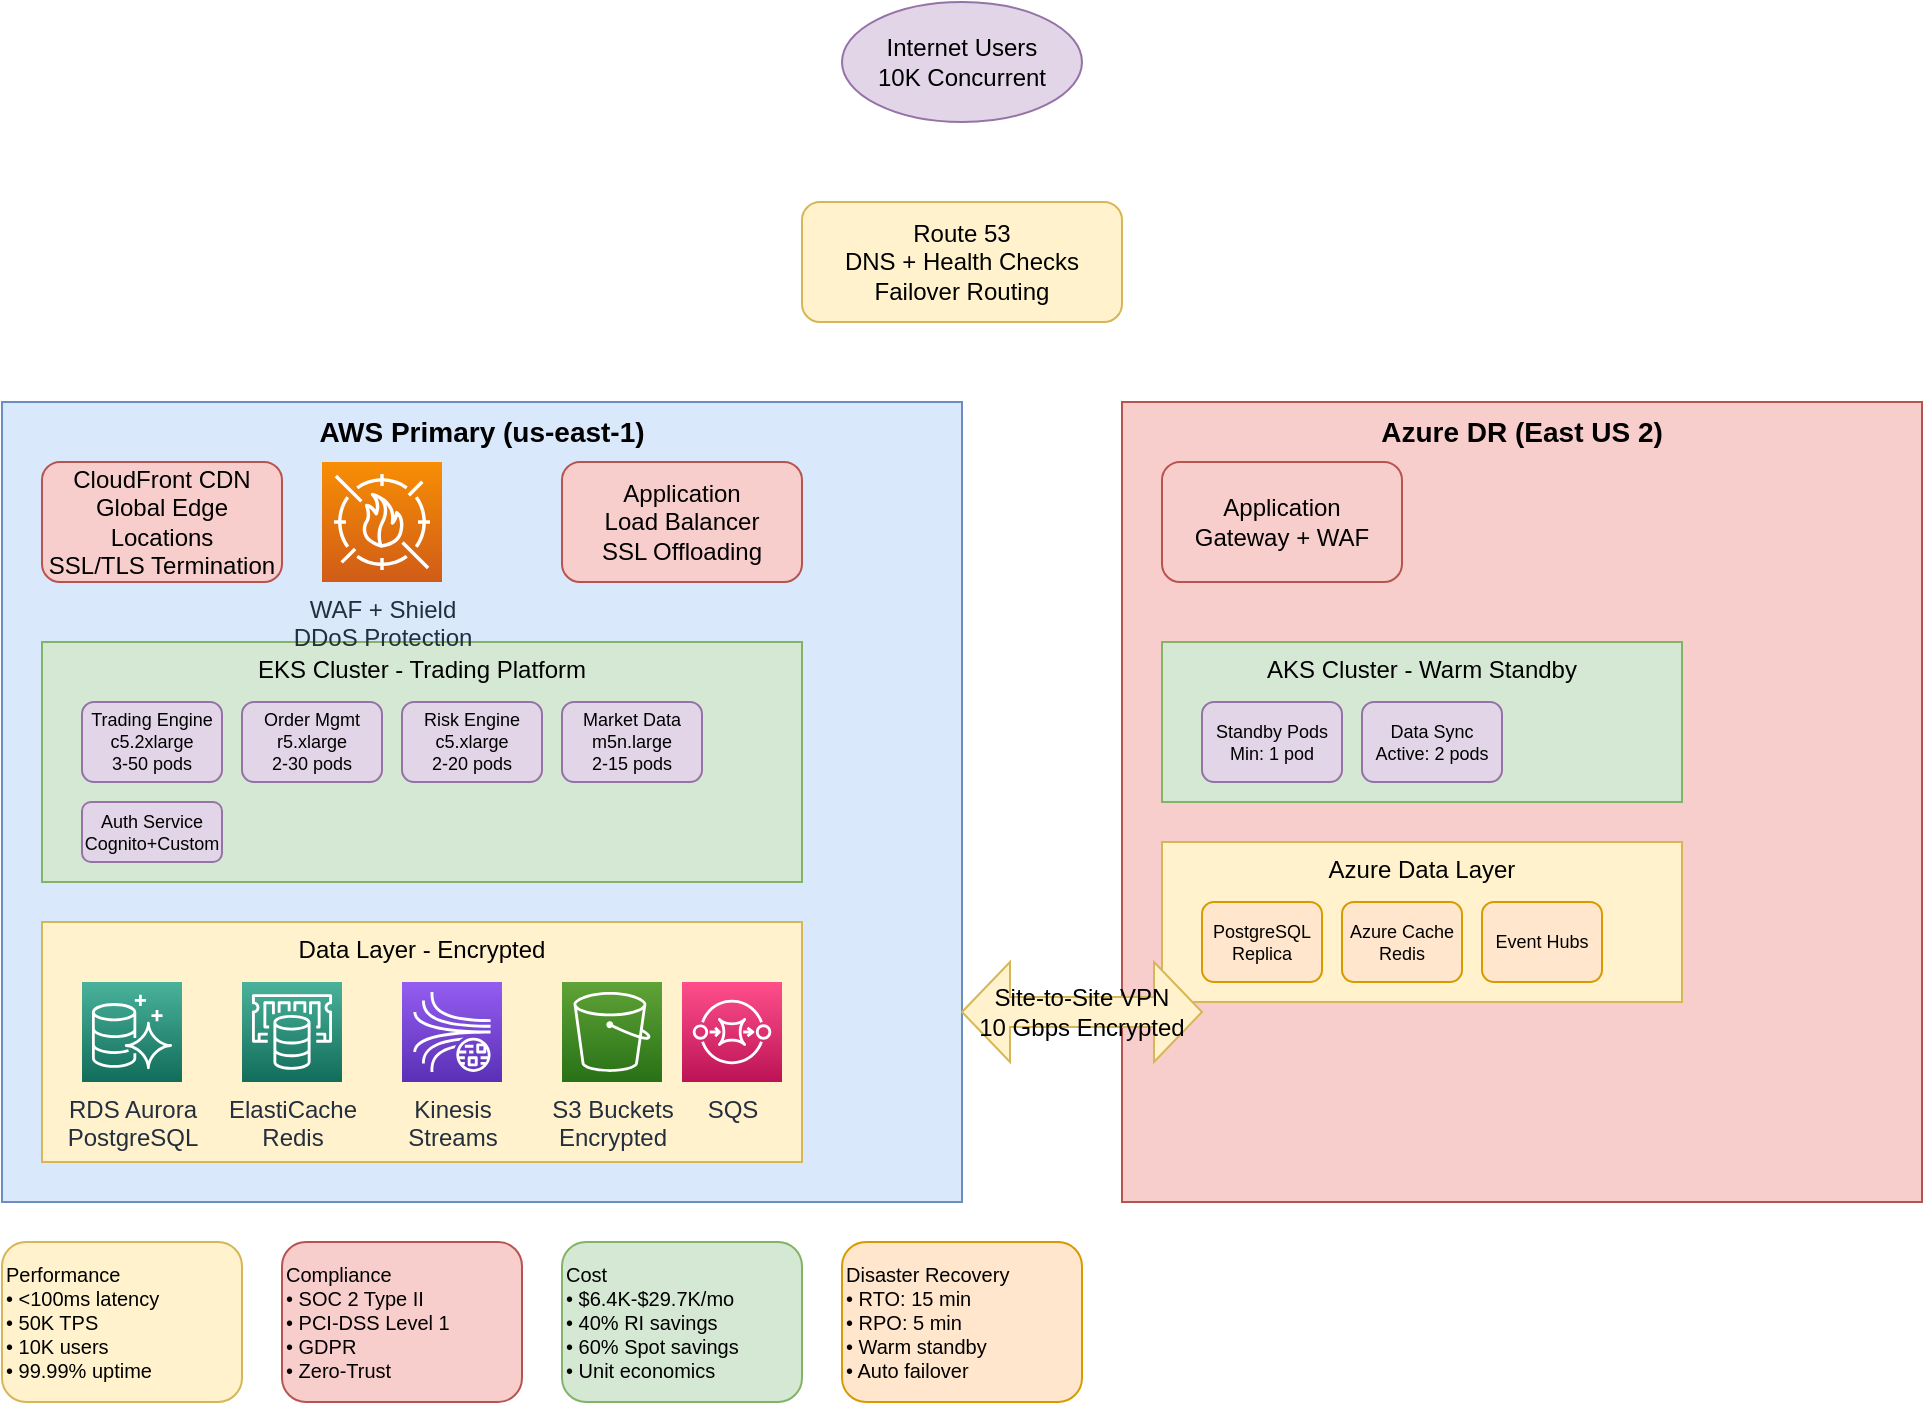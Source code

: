 <mxfile version="22.1.16">
  <diagram name="Enhanced Multi-Cloud Architecture" id="enhanced-multi-cloud-arch">
    <mxGraphModel dx="1422" dy="794" grid="1" gridSize="10" guides="1" tooltips="1" connect="1" arrows="1" fold="1" page="1" pageScale="1" pageWidth="1169" pageHeight="827" math="0" shadow="0">
      <root>
        <mxCell id="0" />
        <mxCell id="1" parent="0" />
        
        <mxCell id="internet" value="Internet Users&#xa;10K Concurrent" style="ellipse;whiteSpace=wrap;html=1;fillColor=#e1d5e7;strokeColor=#9673a6;" vertex="1" parent="1">
          <mxGeometry x="500" y="40" width="120" height="60" as="geometry" />
        </mxCell>
        
        <mxCell id="route53" value="Route 53&#xa;DNS + Health Checks&#xa;Failover Routing" style="rounded=1;whiteSpace=wrap;html=1;fillColor=#fff2cc;strokeColor=#d6b656;" vertex="1" parent="1">
          <mxGeometry x="480" y="140" width="160" height="60" as="geometry" />
        </mxCell>
        
        <mxCell id="aws-region" value="AWS Primary (us-east-1)" style="rounded=0;whiteSpace=wrap;html=1;fillColor=#dae8fc;strokeColor=#6c8ebf;verticalAlign=top;fontSize=14;fontStyle=1;" vertex="1" parent="1">
          <mxGeometry x="80" y="240" width="480" height="400" as="geometry" />
        </mxCell>
        
        <mxCell id="cloudfront" value="CloudFront CDN&#xa;Global Edge Locations&#xa;SSL/TLS Termination" style="rounded=1;whiteSpace=wrap;html=1;fillColor=#f8cecc;strokeColor=#b85450;" vertex="1" parent="1">
          <mxGeometry x="100" y="270" width="120" height="60" as="geometry" />
        </mxCell>
        
        <mxCell id="alb" value="Application&#xa;Load Balancer&#xa;SSL Offloading" style="rounded=1;whiteSpace=wrap;html=1;fillColor=#f8cecc;strokeColor=#b85450;" vertex="1" parent="1">
          <mxGeometry x="360" y="270" width="120" height="60" as="geometry" />
        </mxCell>
        
        <mxCell id="eks" value="EKS Cluster - Trading Platform" style="rounded=0;whiteSpace=wrap;html=1;fillColor=#d5e8d4;strokeColor=#82b366;verticalAlign=top;" vertex="1" parent="1">
          <mxGeometry x="100" y="360" width="380" height="120" as="geometry" />
        </mxCell>
        
        <mxCell id="waf" value="WAF + Shield&#xa;DDoS Protection" style="sketch=0;outlineConnect=0;fontColor=#232F3E;gradientColor=#F78E04;gradientDirection=north;fillColor=#D05C17;strokeColor=#ffffff;dashed=0;verticalLabelPosition=bottom;verticalAlign=top;align=center;html=1;fontSize=12;fontStyle=0;aspect=fixed;shape=mxgraph.aws4.resourceIcon;resIcon=mxgraph.aws4.waf;" vertex="1" parent="1">
          <mxGeometry x="240" y="270" width="60" height="60" as="geometry" />
        </mxCell>
        
        <mxCell id="trading-engine" value="Trading Engine&#xa;c5.2xlarge&#xa;3-50 pods" style="rounded=1;whiteSpace=wrap;html=1;fillColor=#e1d5e7;strokeColor=#9673a6;fontSize=9;" vertex="1" parent="1">
          <mxGeometry x="120" y="390" width="70" height="40" as="geometry" />
        </mxCell>
        
        <mxCell id="order-mgmt" value="Order Mgmt&#xa;r5.xlarge&#xa;2-30 pods" style="rounded=1;whiteSpace=wrap;html=1;fillColor=#e1d5e7;strokeColor=#9673a6;fontSize=9;" vertex="1" parent="1">
          <mxGeometry x="200" y="390" width="70" height="40" as="geometry" />
        </mxCell>
        
        <mxCell id="risk-engine" value="Risk Engine&#xa;c5.xlarge&#xa;2-20 pods" style="rounded=1;whiteSpace=wrap;html=1;fillColor=#e1d5e7;strokeColor=#9673a6;fontSize=9;" vertex="1" parent="1">
          <mxGeometry x="280" y="390" width="70" height="40" as="geometry" />
        </mxCell>
        
        <mxCell id="market-data" value="Market Data&#xa;m5n.large&#xa;2-15 pods" style="rounded=1;whiteSpace=wrap;html=1;fillColor=#e1d5e7;strokeColor=#9673a6;fontSize=9;" vertex="1" parent="1">
          <mxGeometry x="360" y="390" width="70" height="40" as="geometry" />
        </mxCell>
        
        <mxCell id="auth-service" value="Auth Service&#xa;Cognito+Custom" style="rounded=1;whiteSpace=wrap;html=1;fillColor=#e1d5e7;strokeColor=#9673a6;fontSize=9;" vertex="1" parent="1">
          <mxGeometry x="120" y="440" width="70" height="30" as="geometry" />
        </mxCell>
        
        <mxCell id="data-layer" value="Data Layer - Encrypted" style="rounded=0;whiteSpace=wrap;html=1;fillColor=#fff2cc;strokeColor=#d6b656;verticalAlign=top;" vertex="1" parent="1">
          <mxGeometry x="100" y="500" width="380" height="120" as="geometry" />
        </mxCell>
        
        <mxCell id="aurora" value="RDS Aurora&#xa;PostgreSQL" style="sketch=0;outlineConnect=0;fontColor=#232F3E;gradientColor=#4AB29A;gradientDirection=north;fillColor=#116D5B;strokeColor=#ffffff;dashed=0;verticalLabelPosition=bottom;verticalAlign=top;align=center;html=1;fontSize=12;fontStyle=0;aspect=fixed;shape=mxgraph.aws4.resourceIcon;resIcon=mxgraph.aws4.aurora;" vertex="1" parent="1">
          <mxGeometry x="120" y="530" width="50" height="50" as="geometry" />
        </mxCell>
        
        <mxCell id="redis" value="ElastiCache&#xa;Redis" style="sketch=0;outlineConnect=0;fontColor=#232F3E;gradientColor=#4AB29A;gradientDirection=north;fillColor=#116D5B;strokeColor=#ffffff;dashed=0;verticalLabelPosition=bottom;verticalAlign=top;align=center;html=1;fontSize=12;fontStyle=0;aspect=fixed;shape=mxgraph.aws4.resourceIcon;resIcon=mxgraph.aws4.elasticache;" vertex="1" parent="1">
          <mxGeometry x="200" y="530" width="50" height="50" as="geometry" />
        </mxCell>
        
        <mxCell id="kinesis" value="Kinesis&#xa;Streams" style="sketch=0;outlineConnect=0;fontColor=#232F3E;gradientColor=#945DF2;gradientDirection=north;fillColor=#5A30B5;strokeColor=#ffffff;dashed=0;verticalLabelPosition=bottom;verticalAlign=top;align=center;html=1;fontSize=12;fontStyle=0;aspect=fixed;shape=mxgraph.aws4.resourceIcon;resIcon=mxgraph.aws4.kinesis_data_streams;" vertex="1" parent="1">
          <mxGeometry x="280" y="530" width="50" height="50" as="geometry" />
        </mxCell>
        
        <mxCell id="s3" value="S3 Buckets&#xa;Encrypted" style="sketch=0;outlineConnect=0;fontColor=#232F3E;gradientColor=#60A337;gradientDirection=north;fillColor=#277116;strokeColor=#ffffff;dashed=0;verticalLabelPosition=bottom;verticalAlign=top;align=center;html=1;fontSize=12;fontStyle=0;aspect=fixed;shape=mxgraph.aws4.resourceIcon;resIcon=mxgraph.aws4.s3;" vertex="1" parent="1">
          <mxGeometry x="360" y="530" width="50" height="50" as="geometry" />
        </mxCell>
        
        <mxCell id="sqs" value="SQS" style="sketch=0;outlineConnect=0;fontColor=#232F3E;gradientColor=#FF4F8B;gradientDirection=north;fillColor=#BC1356;strokeColor=#ffffff;dashed=0;verticalLabelPosition=bottom;verticalAlign=top;align=center;html=1;fontSize=12;fontStyle=0;aspect=fixed;shape=mxgraph.aws4.resourceIcon;resIcon=mxgraph.aws4.sqs;" vertex="1" parent="1">
          <mxGeometry x="420" y="530" width="50" height="50" as="geometry" />
        </mxCell>
        
        <mxCell id="azure-region" value="Azure DR (East US 2)" style="rounded=0;whiteSpace=wrap;html=1;fillColor=#f8cecc;strokeColor=#b85450;verticalAlign=top;fontSize=14;fontStyle=1;" vertex="1" parent="1">
          <mxGeometry x="640" y="240" width="400" height="400" as="geometry" />
        </mxCell>
        
        <mxCell id="azure-appgw" value="Application&#xa;Gateway + WAF" style="rounded=1;whiteSpace=wrap;html=1;fillColor=#f8cecc;strokeColor=#b85450;" vertex="1" parent="1">
          <mxGeometry x="660" y="270" width="120" height="60" as="geometry" />
        </mxCell>
        
        <mxCell id="aks" value="AKS Cluster - Warm Standby" style="rounded=0;whiteSpace=wrap;html=1;fillColor=#d5e8d4;strokeColor=#82b366;verticalAlign=top;" vertex="1" parent="1">
          <mxGeometry x="660" y="360" width="260" height="80" as="geometry" />
        </mxCell>
        
        <mxCell id="standby-pods" value="Standby Pods&#xa;Min: 1 pod" style="rounded=1;whiteSpace=wrap;html=1;fillColor=#e1d5e7;strokeColor=#9673a6;fontSize=9;" vertex="1" parent="1">
          <mxGeometry x="680" y="390" width="70" height="40" as="geometry" />
        </mxCell>
        
        <mxCell id="sync-service" value="Data Sync&#xa;Active: 2 pods" style="rounded=1;whiteSpace=wrap;html=1;fillColor=#e1d5e7;strokeColor=#9673a6;fontSize=9;" vertex="1" parent="1">
          <mxGeometry x="760" y="390" width="70" height="40" as="geometry" />
        </mxCell>
        
        <mxCell id="azure-data" value="Azure Data Layer" style="rounded=0;whiteSpace=wrap;html=1;fillColor=#fff2cc;strokeColor=#d6b656;verticalAlign=top;" vertex="1" parent="1">
          <mxGeometry x="660" y="460" width="260" height="80" as="geometry" />
        </mxCell>
        
        <mxCell id="postgres" value="PostgreSQL&#xa;Replica" style="rounded=1;whiteSpace=wrap;html=1;fillColor=#ffe6cc;strokeColor=#d79b00;fontSize=9;" vertex="1" parent="1">
          <mxGeometry x="680" y="490" width="60" height="40" as="geometry" />
        </mxCell>
        
        <mxCell id="azure-redis" value="Azure Cache&#xa;Redis" style="rounded=1;whiteSpace=wrap;html=1;fillColor=#ffe6cc;strokeColor=#d79b00;fontSize=9;" vertex="1" parent="1">
          <mxGeometry x="750" y="490" width="60" height="40" as="geometry" />
        </mxCell>
        
        <mxCell id="event-hubs" value="Event Hubs" style="rounded=1;whiteSpace=wrap;html=1;fillColor=#ffe6cc;strokeColor=#d79b00;fontSize=9;" vertex="1" parent="1">
          <mxGeometry x="820" y="490" width="60" height="40" as="geometry" />
        </mxCell>
        
        <mxCell id="vpn" value="Site-to-Site VPN&#xa;10 Gbps Encrypted" style="shape=doubleArrow;whiteSpace=wrap;html=1;fillColor=#fff2cc;strokeColor=#d6b656;" vertex="1" parent="1">
          <mxGeometry x="560" y="520" width="120" height="50" as="geometry" />
        </mxCell>
        
        <mxCell id="perf-metrics" value="Performance&#xa;• &lt;100ms latency&#xa;• 50K TPS&#xa;• 10K users&#xa;• 99.99% uptime" style="rounded=1;whiteSpace=wrap;html=1;fillColor=#fff2cc;strokeColor=#d6b656;fontSize=10;align=left;" vertex="1" parent="1">
          <mxGeometry x="80" y="660" width="120" height="80" as="geometry" />
        </mxCell>
        
        <mxCell id="compliance" value="Compliance&#xa;• SOC 2 Type II&#xa;• PCI-DSS Level 1&#xa;• GDPR&#xa;• Zero-Trust" style="rounded=1;whiteSpace=wrap;html=1;fillColor=#f8cecc;strokeColor=#b85450;fontSize=10;align=left;" vertex="1" parent="1">
          <mxGeometry x="220" y="660" width="120" height="80" as="geometry" />
        </mxCell>
        
        <mxCell id="cost-opt" value="Cost&#xa;• $6.4K-$29.7K/mo&#xa;• 40% RI savings&#xa;• 60% Spot savings&#xa;• Unit economics" style="rounded=1;whiteSpace=wrap;html=1;fillColor=#d5e8d4;strokeColor=#82b366;fontSize=10;align=left;" vertex="1" parent="1">
          <mxGeometry x="360" y="660" width="120" height="80" as="geometry" />
        </mxCell>
        
        <mxCell id="dr-strategy" value="Disaster Recovery&#xa;• RTO: 15 min&#xa;• RPO: 5 min&#xa;• Warm standby&#xa;• Auto failover" style="rounded=1;whiteSpace=wrap;html=1;fillColor=#ffe6cc;strokeColor=#d79b00;fontSize=10;align=left;" vertex="1" parent="1">
          <mxGeometry x="500" y="660" width="120" height="80" as="geometry" />
        </mxCell>
        
      </root>
    </mxGraphModel>
  </diagram>
</mxfile>